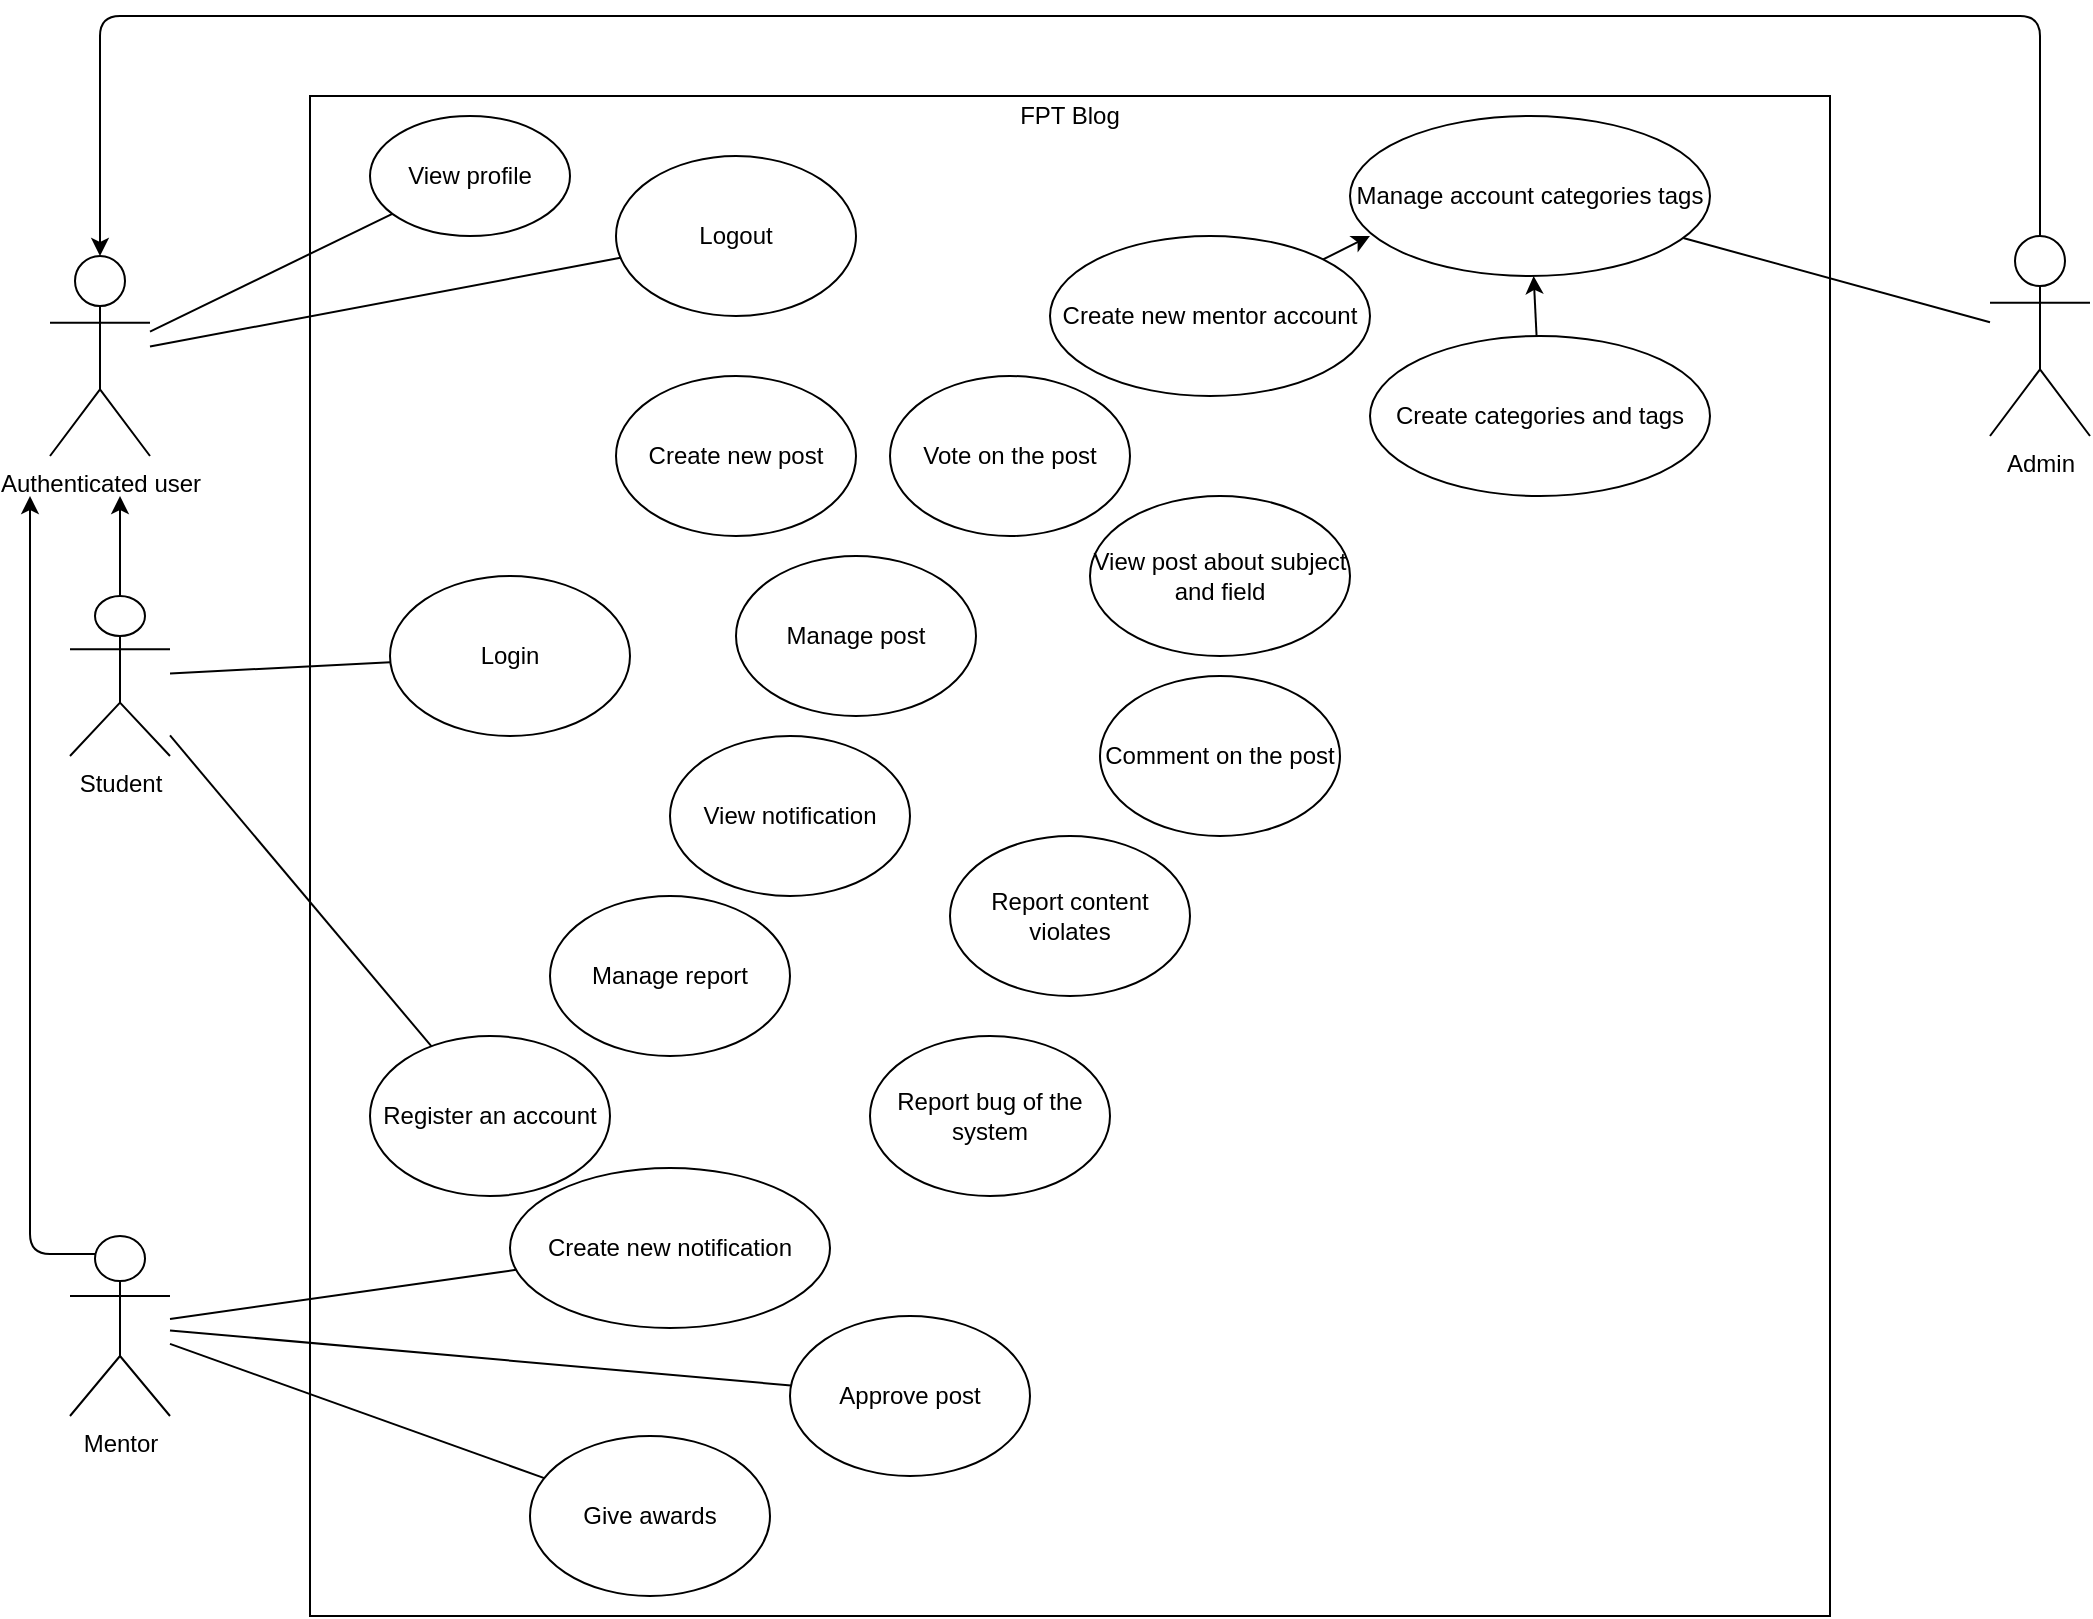 <mxfile version="15.2.9" type="github">
  <diagram id="sjADTmljwn4Sy3IFEtPZ" name="Page-1">
    <mxGraphModel dx="1221" dy="1850" grid="1" gridSize="10" guides="1" tooltips="1" connect="1" arrows="1" fold="1" page="1" pageScale="1" pageWidth="827" pageHeight="1169" math="0" shadow="0">
      <root>
        <mxCell id="0" />
        <mxCell id="1" parent="0" />
        <mxCell id="B-85oY1meeU1Ws7_Kz0d-4" value="" style="whiteSpace=wrap;html=1;aspect=fixed;" vertex="1" parent="1">
          <mxGeometry x="200" y="-1120" width="760" height="760" as="geometry" />
        </mxCell>
        <mxCell id="B-85oY1meeU1Ws7_Kz0d-5" value="Student" style="shape=umlActor;verticalLabelPosition=bottom;verticalAlign=top;html=1;outlineConnect=0;" vertex="1" parent="1">
          <mxGeometry x="80" y="-870" width="50" height="80" as="geometry" />
        </mxCell>
        <mxCell id="B-85oY1meeU1Ws7_Kz0d-6" value="Mentor" style="shape=umlActor;verticalLabelPosition=bottom;verticalAlign=top;html=1;outlineConnect=0;" vertex="1" parent="1">
          <mxGeometry x="80" y="-550" width="50" height="90" as="geometry" />
        </mxCell>
        <mxCell id="B-85oY1meeU1Ws7_Kz0d-8" value="Authenticated user" style="shape=umlActor;verticalLabelPosition=bottom;verticalAlign=top;html=1;outlineConnect=0;" vertex="1" parent="1">
          <mxGeometry x="70" y="-1040" width="50" height="100" as="geometry" />
        </mxCell>
        <mxCell id="B-85oY1meeU1Ws7_Kz0d-10" value="Admin" style="shape=umlActor;verticalLabelPosition=bottom;verticalAlign=top;html=1;outlineConnect=0;" vertex="1" parent="1">
          <mxGeometry x="1040" y="-1050" width="50" height="100" as="geometry" />
        </mxCell>
        <mxCell id="B-85oY1meeU1Ws7_Kz0d-11" value="View profile" style="ellipse;whiteSpace=wrap;html=1;" vertex="1" parent="1">
          <mxGeometry x="230" y="-1110" width="100" height="60" as="geometry" />
        </mxCell>
        <mxCell id="B-85oY1meeU1Ws7_Kz0d-12" value="Logout" style="ellipse;whiteSpace=wrap;html=1;" vertex="1" parent="1">
          <mxGeometry x="353" y="-1090" width="120" height="80" as="geometry" />
        </mxCell>
        <mxCell id="B-85oY1meeU1Ws7_Kz0d-13" value="FPT Blog" style="text;html=1;strokeColor=none;fillColor=none;align=center;verticalAlign=middle;whiteSpace=wrap;rounded=0;" vertex="1" parent="1">
          <mxGeometry x="545" y="-1120" width="70" height="20" as="geometry" />
        </mxCell>
        <mxCell id="B-85oY1meeU1Ws7_Kz0d-14" value="Manage account categories tags" style="ellipse;whiteSpace=wrap;html=1;" vertex="1" parent="1">
          <mxGeometry x="720" y="-1110" width="180" height="80" as="geometry" />
        </mxCell>
        <mxCell id="B-85oY1meeU1Ws7_Kz0d-15" value="Create new mentor account" style="ellipse;whiteSpace=wrap;html=1;" vertex="1" parent="1">
          <mxGeometry x="570" y="-1050" width="160" height="80" as="geometry" />
        </mxCell>
        <mxCell id="B-85oY1meeU1Ws7_Kz0d-16" value="Create categories and tags" style="ellipse;whiteSpace=wrap;html=1;" vertex="1" parent="1">
          <mxGeometry x="730" y="-1000" width="170" height="80" as="geometry" />
        </mxCell>
        <mxCell id="B-85oY1meeU1Ws7_Kz0d-17" value="Login" style="ellipse;whiteSpace=wrap;html=1;" vertex="1" parent="1">
          <mxGeometry x="240" y="-880" width="120" height="80" as="geometry" />
        </mxCell>
        <mxCell id="B-85oY1meeU1Ws7_Kz0d-18" value="Create new post" style="ellipse;whiteSpace=wrap;html=1;" vertex="1" parent="1">
          <mxGeometry x="353" y="-980" width="120" height="80" as="geometry" />
        </mxCell>
        <mxCell id="B-85oY1meeU1Ws7_Kz0d-20" value="Manage post" style="ellipse;whiteSpace=wrap;html=1;" vertex="1" parent="1">
          <mxGeometry x="413" y="-890" width="120" height="80" as="geometry" />
        </mxCell>
        <mxCell id="B-85oY1meeU1Ws7_Kz0d-21" value="Vote on the post" style="ellipse;whiteSpace=wrap;html=1;" vertex="1" parent="1">
          <mxGeometry x="490" y="-980" width="120" height="80" as="geometry" />
        </mxCell>
        <mxCell id="B-85oY1meeU1Ws7_Kz0d-22" value="View post about subject and field" style="ellipse;whiteSpace=wrap;html=1;" vertex="1" parent="1">
          <mxGeometry x="590" y="-920" width="130" height="80" as="geometry" />
        </mxCell>
        <mxCell id="B-85oY1meeU1Ws7_Kz0d-23" value="Comment on the post" style="ellipse;whiteSpace=wrap;html=1;" vertex="1" parent="1">
          <mxGeometry x="595" y="-830" width="120" height="80" as="geometry" />
        </mxCell>
        <mxCell id="B-85oY1meeU1Ws7_Kz0d-24" value="View notification" style="ellipse;whiteSpace=wrap;html=1;" vertex="1" parent="1">
          <mxGeometry x="380" y="-800" width="120" height="80" as="geometry" />
        </mxCell>
        <mxCell id="B-85oY1meeU1Ws7_Kz0d-25" value="Manage report" style="ellipse;whiteSpace=wrap;html=1;" vertex="1" parent="1">
          <mxGeometry x="320" y="-720" width="120" height="80" as="geometry" />
        </mxCell>
        <mxCell id="B-85oY1meeU1Ws7_Kz0d-26" value="Report content violates" style="ellipse;whiteSpace=wrap;html=1;" vertex="1" parent="1">
          <mxGeometry x="520" y="-750" width="120" height="80" as="geometry" />
        </mxCell>
        <mxCell id="B-85oY1meeU1Ws7_Kz0d-27" value="Report bug of the system" style="ellipse;whiteSpace=wrap;html=1;" vertex="1" parent="1">
          <mxGeometry x="480" y="-650" width="120" height="80" as="geometry" />
        </mxCell>
        <mxCell id="B-85oY1meeU1Ws7_Kz0d-29" value="Register an account" style="ellipse;whiteSpace=wrap;html=1;" vertex="1" parent="1">
          <mxGeometry x="230" y="-650" width="120" height="80" as="geometry" />
        </mxCell>
        <mxCell id="B-85oY1meeU1Ws7_Kz0d-30" value="Create new notification" style="ellipse;whiteSpace=wrap;html=1;" vertex="1" parent="1">
          <mxGeometry x="300" y="-584" width="160" height="80" as="geometry" />
        </mxCell>
        <mxCell id="B-85oY1meeU1Ws7_Kz0d-31" value="" style="endArrow=none;html=1;" edge="1" parent="1" source="B-85oY1meeU1Ws7_Kz0d-8" target="B-85oY1meeU1Ws7_Kz0d-11">
          <mxGeometry width="50" height="50" relative="1" as="geometry">
            <mxPoint x="530" y="-820" as="sourcePoint" />
            <mxPoint x="580" y="-870" as="targetPoint" />
          </mxGeometry>
        </mxCell>
        <mxCell id="B-85oY1meeU1Ws7_Kz0d-33" value="Approve post" style="ellipse;whiteSpace=wrap;html=1;" vertex="1" parent="1">
          <mxGeometry x="440" y="-510" width="120" height="80" as="geometry" />
        </mxCell>
        <mxCell id="B-85oY1meeU1Ws7_Kz0d-34" value="Give awards" style="ellipse;whiteSpace=wrap;html=1;" vertex="1" parent="1">
          <mxGeometry x="310" y="-450" width="120" height="80" as="geometry" />
        </mxCell>
        <mxCell id="B-85oY1meeU1Ws7_Kz0d-35" value="" style="endArrow=none;html=1;" edge="1" parent="1" source="B-85oY1meeU1Ws7_Kz0d-6" target="B-85oY1meeU1Ws7_Kz0d-30">
          <mxGeometry width="50" height="50" relative="1" as="geometry">
            <mxPoint x="530" y="-600" as="sourcePoint" />
            <mxPoint x="580" y="-650" as="targetPoint" />
          </mxGeometry>
        </mxCell>
        <mxCell id="B-85oY1meeU1Ws7_Kz0d-36" value="" style="endArrow=none;html=1;" edge="1" parent="1" source="B-85oY1meeU1Ws7_Kz0d-6" target="B-85oY1meeU1Ws7_Kz0d-33">
          <mxGeometry width="50" height="50" relative="1" as="geometry">
            <mxPoint x="530" y="-600" as="sourcePoint" />
            <mxPoint x="580" y="-650" as="targetPoint" />
          </mxGeometry>
        </mxCell>
        <mxCell id="B-85oY1meeU1Ws7_Kz0d-37" value="" style="endArrow=none;html=1;" edge="1" parent="1" source="B-85oY1meeU1Ws7_Kz0d-6" target="B-85oY1meeU1Ws7_Kz0d-34">
          <mxGeometry width="50" height="50" relative="1" as="geometry">
            <mxPoint x="530" y="-600" as="sourcePoint" />
            <mxPoint x="580" y="-650" as="targetPoint" />
          </mxGeometry>
        </mxCell>
        <mxCell id="B-85oY1meeU1Ws7_Kz0d-38" value="" style="endArrow=none;html=1;" edge="1" parent="1" source="B-85oY1meeU1Ws7_Kz0d-8" target="B-85oY1meeU1Ws7_Kz0d-12">
          <mxGeometry width="50" height="50" relative="1" as="geometry">
            <mxPoint x="530" y="-820" as="sourcePoint" />
            <mxPoint x="580" y="-870" as="targetPoint" />
          </mxGeometry>
        </mxCell>
        <mxCell id="B-85oY1meeU1Ws7_Kz0d-39" value="" style="endArrow=classic;html=1;" edge="1" parent="1">
          <mxGeometry width="50" height="50" relative="1" as="geometry">
            <mxPoint x="105" y="-870" as="sourcePoint" />
            <mxPoint x="105" y="-920" as="targetPoint" />
          </mxGeometry>
        </mxCell>
        <mxCell id="B-85oY1meeU1Ws7_Kz0d-42" value="" style="endArrow=classic;html=1;exitX=0.25;exitY=0.1;exitDx=0;exitDy=0;exitPerimeter=0;" edge="1" parent="1" source="B-85oY1meeU1Ws7_Kz0d-6">
          <mxGeometry width="50" height="50" relative="1" as="geometry">
            <mxPoint x="530" y="-820" as="sourcePoint" />
            <mxPoint x="60" y="-920" as="targetPoint" />
            <Array as="points">
              <mxPoint x="60" y="-541" />
            </Array>
          </mxGeometry>
        </mxCell>
        <mxCell id="B-85oY1meeU1Ws7_Kz0d-43" value="" style="endArrow=classic;html=1;exitX=0.5;exitY=0;exitDx=0;exitDy=0;exitPerimeter=0;entryX=0.5;entryY=0;entryDx=0;entryDy=0;entryPerimeter=0;" edge="1" parent="1" source="B-85oY1meeU1Ws7_Kz0d-10" target="B-85oY1meeU1Ws7_Kz0d-8">
          <mxGeometry width="50" height="50" relative="1" as="geometry">
            <mxPoint x="530" y="-820" as="sourcePoint" />
            <mxPoint x="580" y="-870" as="targetPoint" />
            <Array as="points">
              <mxPoint x="1065" y="-1160" />
              <mxPoint x="580" y="-1160" />
              <mxPoint x="95" y="-1160" />
            </Array>
          </mxGeometry>
        </mxCell>
        <mxCell id="B-85oY1meeU1Ws7_Kz0d-44" value="" style="endArrow=classic;html=1;" edge="1" parent="1" source="B-85oY1meeU1Ws7_Kz0d-15">
          <mxGeometry width="50" height="50" relative="1" as="geometry">
            <mxPoint x="530" y="-710" as="sourcePoint" />
            <mxPoint x="730" y="-1050" as="targetPoint" />
          </mxGeometry>
        </mxCell>
        <mxCell id="B-85oY1meeU1Ws7_Kz0d-45" value="" style="endArrow=classic;html=1;" edge="1" parent="1" source="B-85oY1meeU1Ws7_Kz0d-16" target="B-85oY1meeU1Ws7_Kz0d-14">
          <mxGeometry width="50" height="50" relative="1" as="geometry">
            <mxPoint x="530" y="-820" as="sourcePoint" />
            <mxPoint x="580" y="-870" as="targetPoint" />
          </mxGeometry>
        </mxCell>
        <mxCell id="B-85oY1meeU1Ws7_Kz0d-46" value="" style="endArrow=none;html=1;" edge="1" parent="1" source="B-85oY1meeU1Ws7_Kz0d-5" target="B-85oY1meeU1Ws7_Kz0d-17">
          <mxGeometry width="50" height="50" relative="1" as="geometry">
            <mxPoint x="530" y="-820" as="sourcePoint" />
            <mxPoint x="580" y="-870" as="targetPoint" />
          </mxGeometry>
        </mxCell>
        <mxCell id="B-85oY1meeU1Ws7_Kz0d-50" value="" style="endArrow=none;html=1;" edge="1" parent="1" source="B-85oY1meeU1Ws7_Kz0d-5" target="B-85oY1meeU1Ws7_Kz0d-29">
          <mxGeometry width="50" height="50" relative="1" as="geometry">
            <mxPoint x="530" y="-820" as="sourcePoint" />
            <mxPoint x="580" y="-870" as="targetPoint" />
          </mxGeometry>
        </mxCell>
        <mxCell id="B-85oY1meeU1Ws7_Kz0d-51" value="" style="endArrow=none;html=1;" edge="1" parent="1" source="B-85oY1meeU1Ws7_Kz0d-14" target="B-85oY1meeU1Ws7_Kz0d-10">
          <mxGeometry width="50" height="50" relative="1" as="geometry">
            <mxPoint x="530" y="-820" as="sourcePoint" />
            <mxPoint x="580" y="-870" as="targetPoint" />
          </mxGeometry>
        </mxCell>
      </root>
    </mxGraphModel>
  </diagram>
</mxfile>
